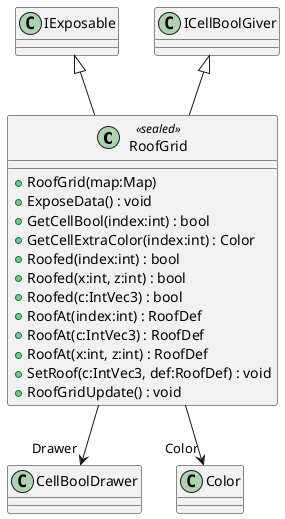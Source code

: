 @startuml
class RoofGrid <<sealed>> {
    + RoofGrid(map:Map)
    + ExposeData() : void
    + GetCellBool(index:int) : bool
    + GetCellExtraColor(index:int) : Color
    + Roofed(index:int) : bool
    + Roofed(x:int, z:int) : bool
    + Roofed(c:IntVec3) : bool
    + RoofAt(index:int) : RoofDef
    + RoofAt(c:IntVec3) : RoofDef
    + RoofAt(x:int, z:int) : RoofDef
    + SetRoof(c:IntVec3, def:RoofDef) : void
    + RoofGridUpdate() : void
}
IExposable <|-- RoofGrid
ICellBoolGiver <|-- RoofGrid
RoofGrid --> "Drawer" CellBoolDrawer
RoofGrid --> "Color" Color
@enduml
